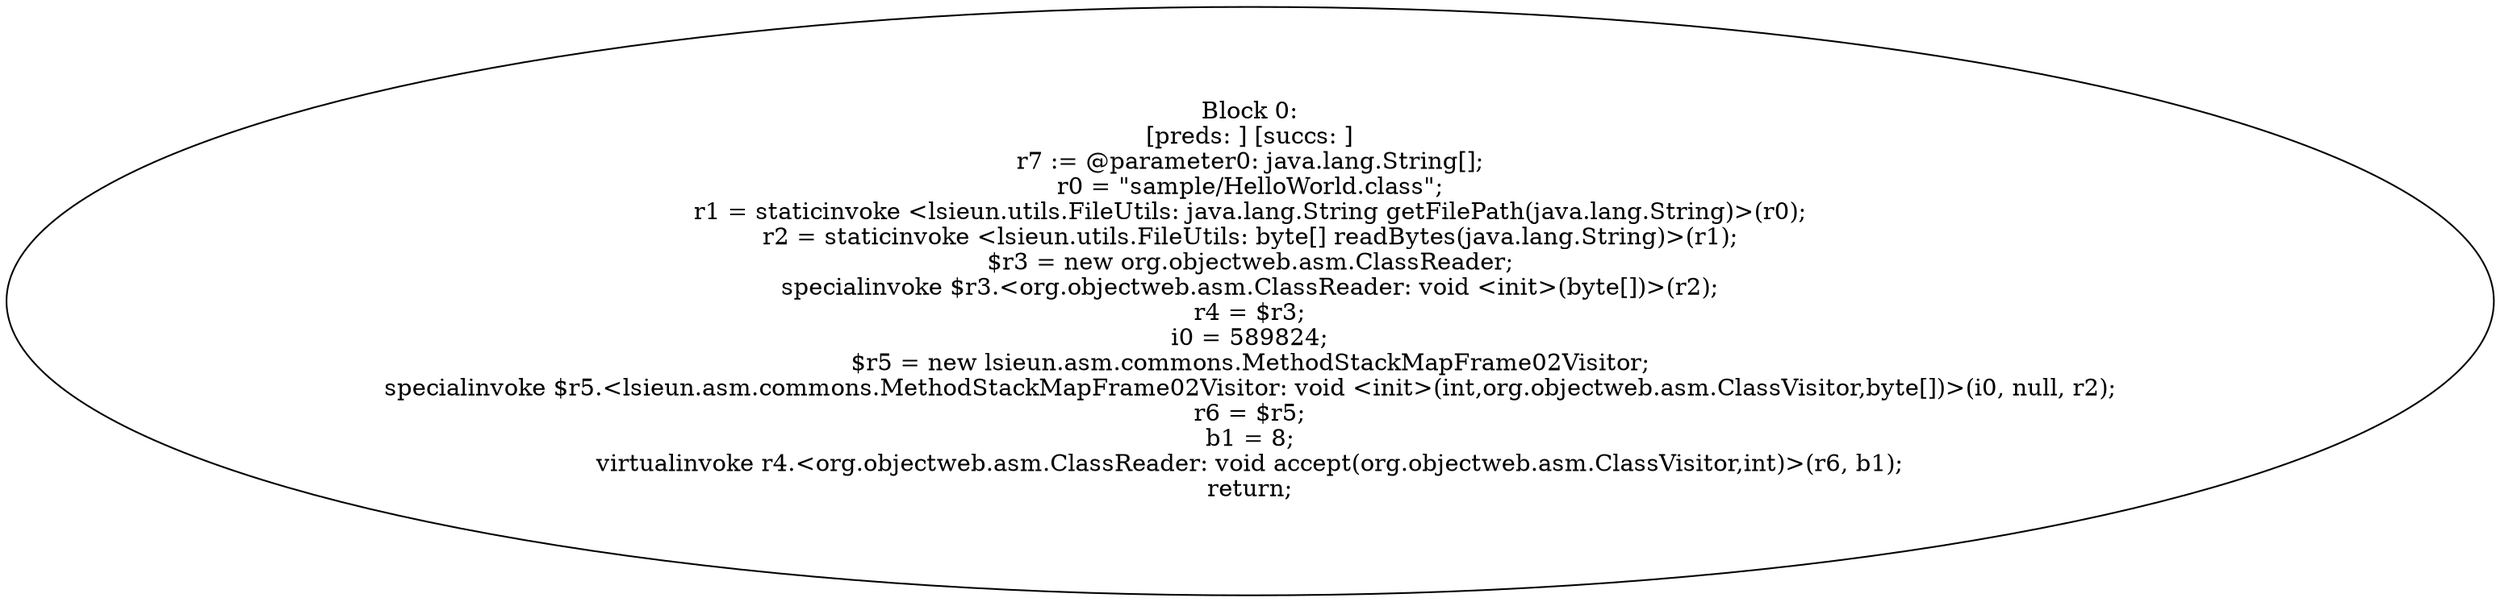 digraph "unitGraph" {
    "Block 0:
[preds: ] [succs: ]
r7 := @parameter0: java.lang.String[];
r0 = \"sample/HelloWorld.class\";
r1 = staticinvoke <lsieun.utils.FileUtils: java.lang.String getFilePath(java.lang.String)>(r0);
r2 = staticinvoke <lsieun.utils.FileUtils: byte[] readBytes(java.lang.String)>(r1);
$r3 = new org.objectweb.asm.ClassReader;
specialinvoke $r3.<org.objectweb.asm.ClassReader: void <init>(byte[])>(r2);
r4 = $r3;
i0 = 589824;
$r5 = new lsieun.asm.commons.MethodStackMapFrame02Visitor;
specialinvoke $r5.<lsieun.asm.commons.MethodStackMapFrame02Visitor: void <init>(int,org.objectweb.asm.ClassVisitor,byte[])>(i0, null, r2);
r6 = $r5;
b1 = 8;
virtualinvoke r4.<org.objectweb.asm.ClassReader: void accept(org.objectweb.asm.ClassVisitor,int)>(r6, b1);
return;
"
}
